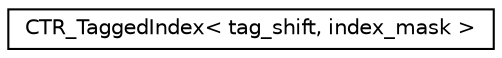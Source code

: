digraph G
{
  edge [fontname="Helvetica",fontsize="10",labelfontname="Helvetica",labelfontsize="10"];
  node [fontname="Helvetica",fontsize="10",shape=record];
  rankdir=LR;
  Node1 [label="CTR_TaggedIndex\< tag_shift, index_mask \>",height=0.2,width=0.4,color="black", fillcolor="white", style="filled",URL="$d5/ddd/classCTR__TaggedIndex.html"];
}
